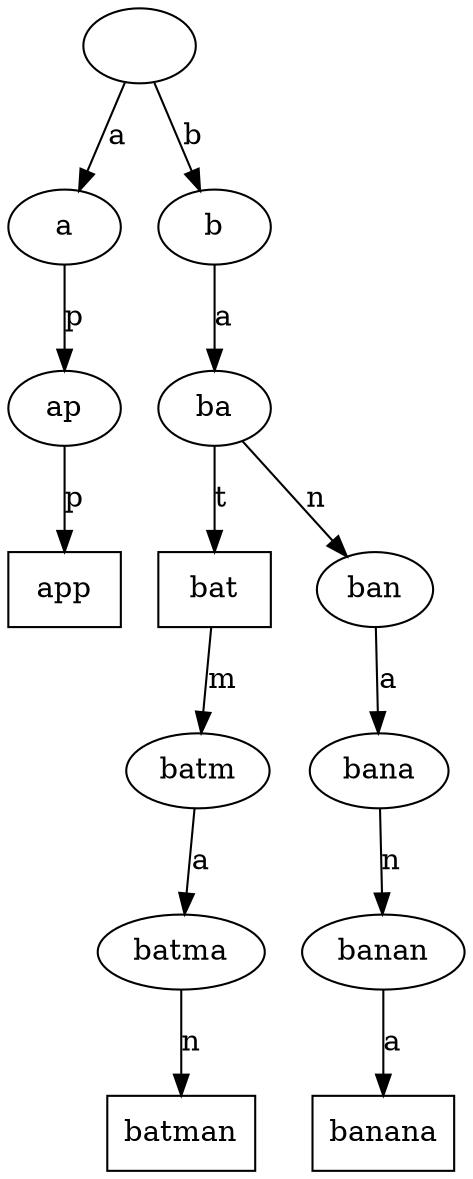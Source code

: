 digraph Trie {
"" -> "a" [label="a"];
"a" -> "ap" [label="p"];
"ap" -> "app" [label="p"];
"app" [shape=box];
"" -> "b" [label="b"];
"b" -> "ba" [label="a"];
"ba" -> "bat" [label="t"];
"bat" [shape=box];
"bat" -> "batm" [label="m"];
"batm" -> "batma" [label="a"];
"batma" -> "batman" [label="n"];
"batman" [shape=box];
"ba" -> "ban" [label="n"];
"ban" -> "bana" [label="a"];
"bana" -> "banan" [label="n"];
"banan" -> "banana" [label="a"];
"banana" [shape=box];
}